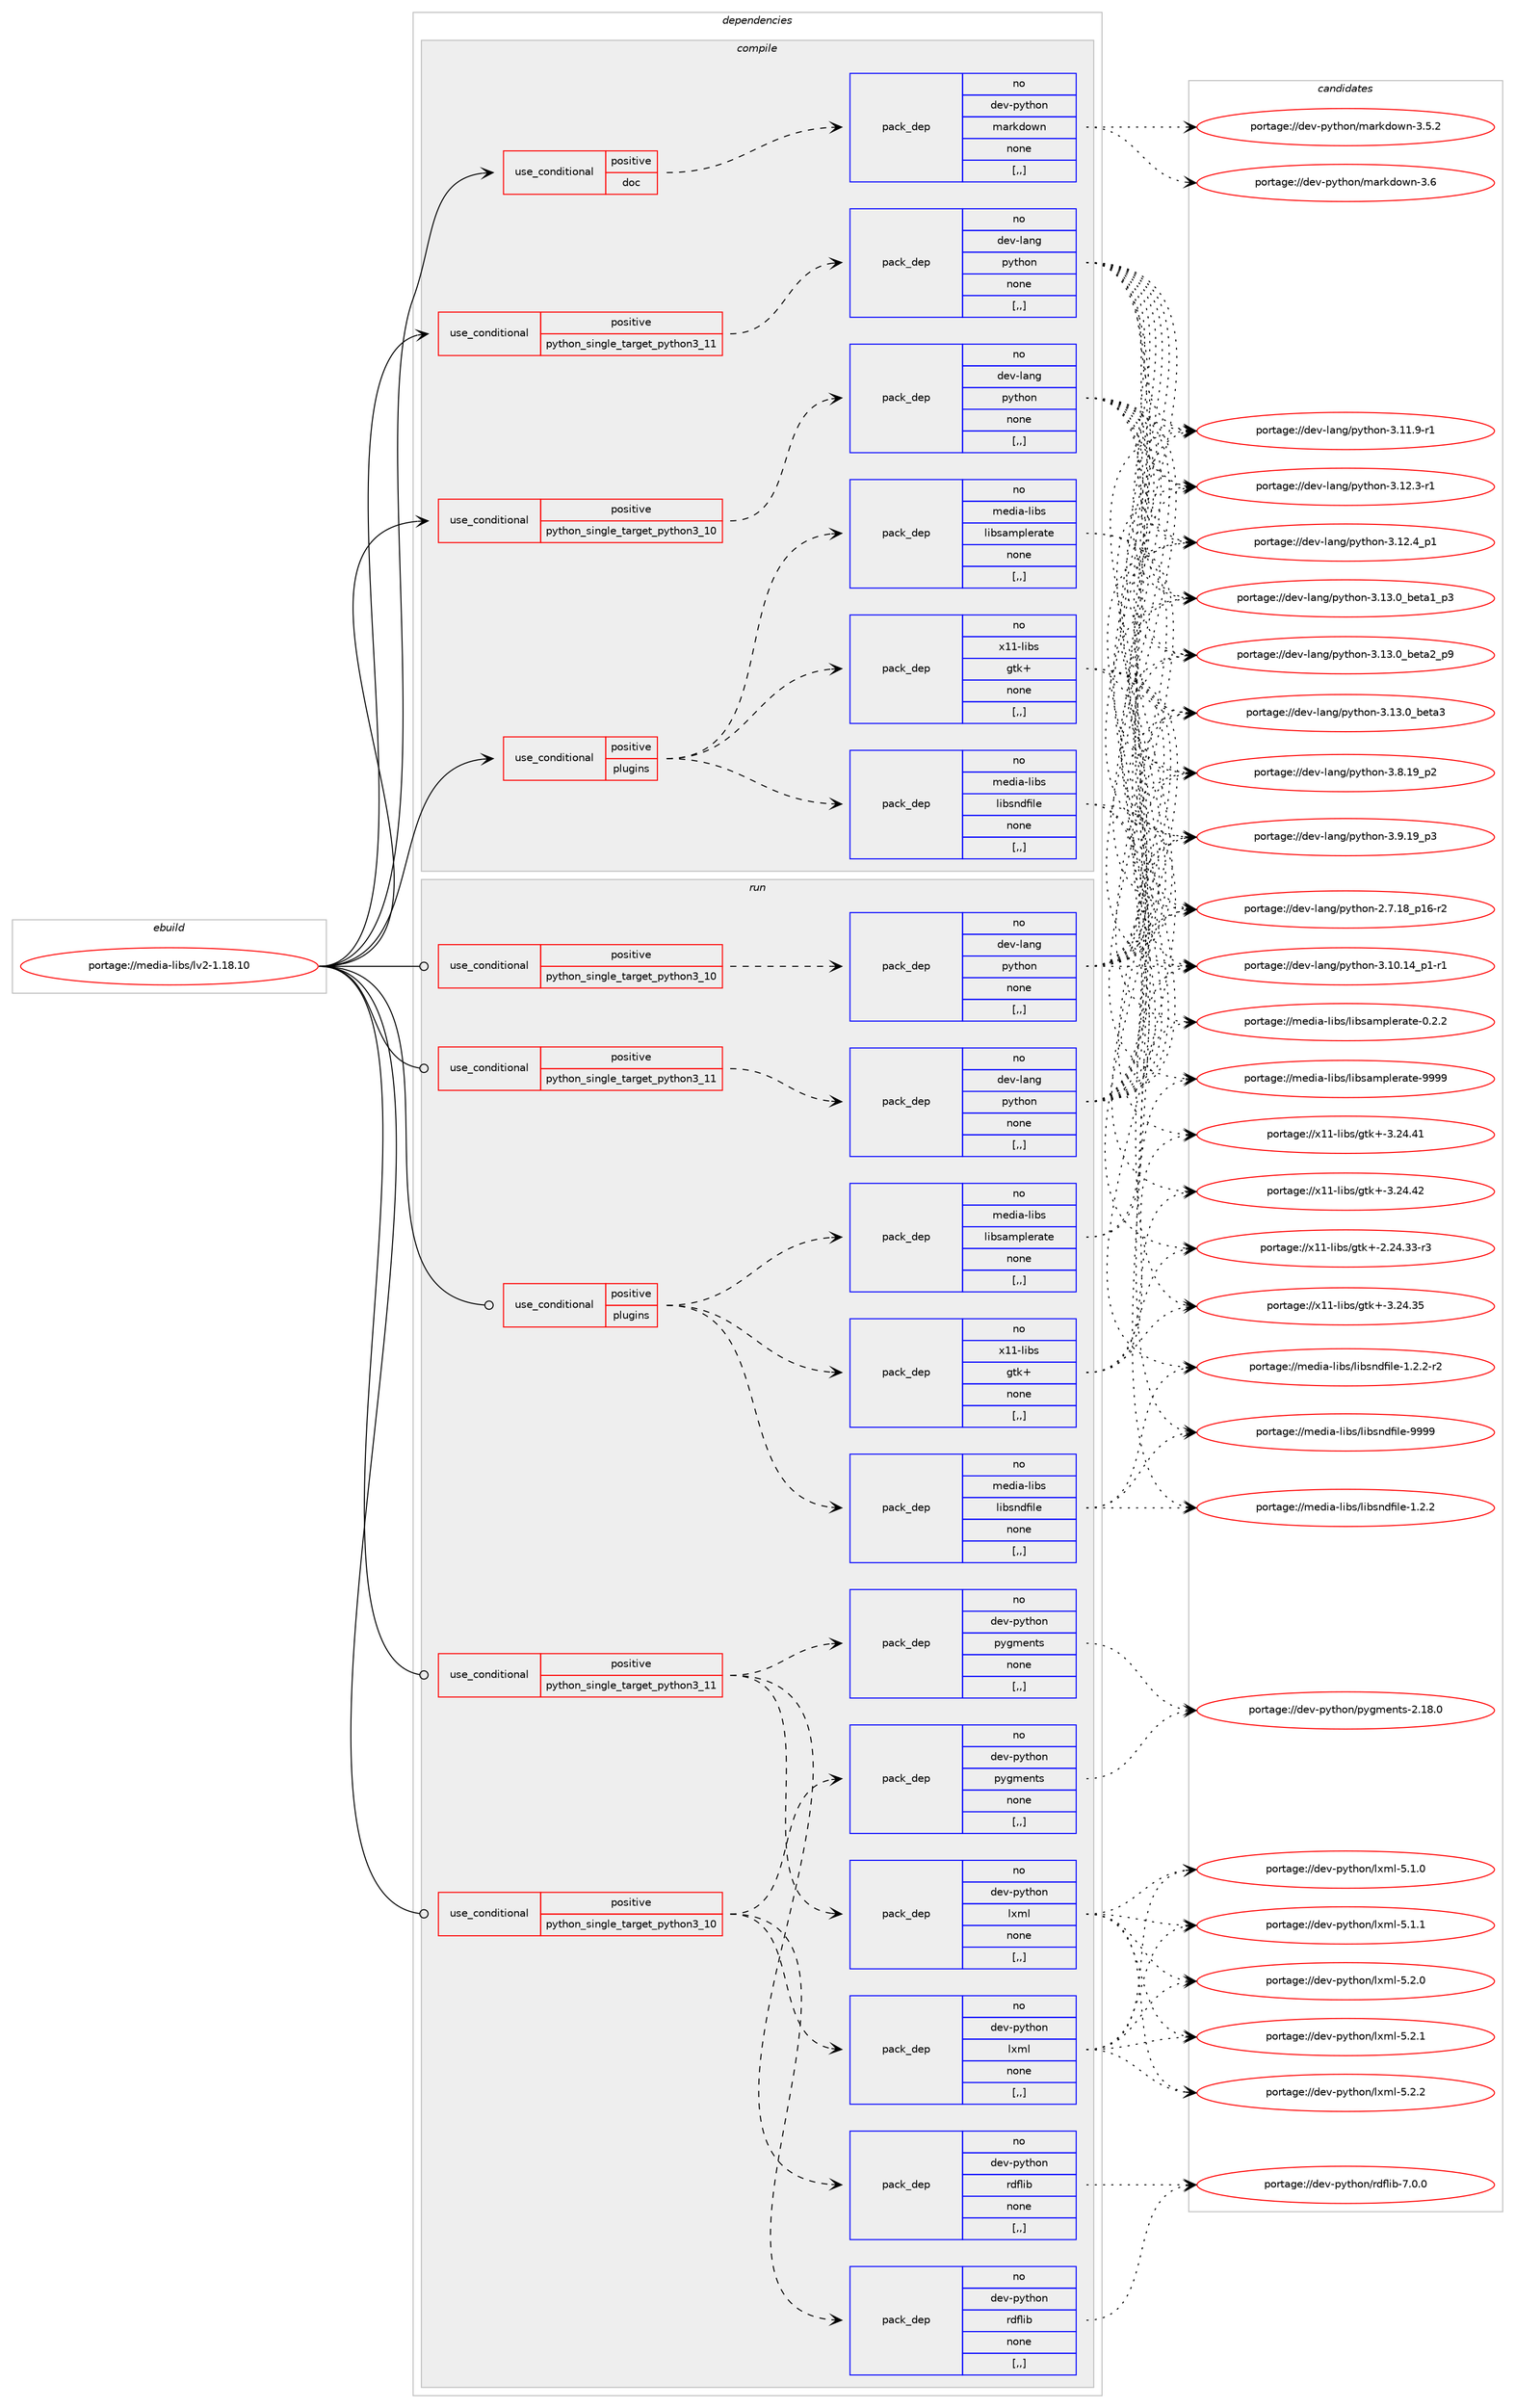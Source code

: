 digraph prolog {

# *************
# Graph options
# *************

newrank=true;
concentrate=true;
compound=true;
graph [rankdir=LR,fontname=Helvetica,fontsize=10,ranksep=1.5];#, ranksep=2.5, nodesep=0.2];
edge  [arrowhead=vee];
node  [fontname=Helvetica,fontsize=10];

# **********
# The ebuild
# **********

subgraph cluster_leftcol {
color=gray;
rank=same;
label=<<i>ebuild</i>>;
id [label="portage://media-libs/lv2-1.18.10", color=red, width=4, href="../media-libs/lv2-1.18.10.svg"];
}

# ****************
# The dependencies
# ****************

subgraph cluster_midcol {
color=gray;
label=<<i>dependencies</i>>;
subgraph cluster_compile {
fillcolor="#eeeeee";
style=filled;
label=<<i>compile</i>>;
subgraph cond74679 {
dependency295229 [label=<<TABLE BORDER="0" CELLBORDER="1" CELLSPACING="0" CELLPADDING="4"><TR><TD ROWSPAN="3" CELLPADDING="10">use_conditional</TD></TR><TR><TD>positive</TD></TR><TR><TD>doc</TD></TR></TABLE>>, shape=none, color=red];
subgraph pack218234 {
dependency295230 [label=<<TABLE BORDER="0" CELLBORDER="1" CELLSPACING="0" CELLPADDING="4" WIDTH="220"><TR><TD ROWSPAN="6" CELLPADDING="30">pack_dep</TD></TR><TR><TD WIDTH="110">no</TD></TR><TR><TD>dev-python</TD></TR><TR><TD>markdown</TD></TR><TR><TD>none</TD></TR><TR><TD>[,,]</TD></TR></TABLE>>, shape=none, color=blue];
}
dependency295229:e -> dependency295230:w [weight=20,style="dashed",arrowhead="vee"];
}
id:e -> dependency295229:w [weight=20,style="solid",arrowhead="vee"];
subgraph cond74680 {
dependency295231 [label=<<TABLE BORDER="0" CELLBORDER="1" CELLSPACING="0" CELLPADDING="4"><TR><TD ROWSPAN="3" CELLPADDING="10">use_conditional</TD></TR><TR><TD>positive</TD></TR><TR><TD>plugins</TD></TR></TABLE>>, shape=none, color=red];
subgraph pack218235 {
dependency295232 [label=<<TABLE BORDER="0" CELLBORDER="1" CELLSPACING="0" CELLPADDING="4" WIDTH="220"><TR><TD ROWSPAN="6" CELLPADDING="30">pack_dep</TD></TR><TR><TD WIDTH="110">no</TD></TR><TR><TD>media-libs</TD></TR><TR><TD>libsamplerate</TD></TR><TR><TD>none</TD></TR><TR><TD>[,,]</TD></TR></TABLE>>, shape=none, color=blue];
}
dependency295231:e -> dependency295232:w [weight=20,style="dashed",arrowhead="vee"];
subgraph pack218236 {
dependency295233 [label=<<TABLE BORDER="0" CELLBORDER="1" CELLSPACING="0" CELLPADDING="4" WIDTH="220"><TR><TD ROWSPAN="6" CELLPADDING="30">pack_dep</TD></TR><TR><TD WIDTH="110">no</TD></TR><TR><TD>media-libs</TD></TR><TR><TD>libsndfile</TD></TR><TR><TD>none</TD></TR><TR><TD>[,,]</TD></TR></TABLE>>, shape=none, color=blue];
}
dependency295231:e -> dependency295233:w [weight=20,style="dashed",arrowhead="vee"];
subgraph pack218237 {
dependency295234 [label=<<TABLE BORDER="0" CELLBORDER="1" CELLSPACING="0" CELLPADDING="4" WIDTH="220"><TR><TD ROWSPAN="6" CELLPADDING="30">pack_dep</TD></TR><TR><TD WIDTH="110">no</TD></TR><TR><TD>x11-libs</TD></TR><TR><TD>gtk+</TD></TR><TR><TD>none</TD></TR><TR><TD>[,,]</TD></TR></TABLE>>, shape=none, color=blue];
}
dependency295231:e -> dependency295234:w [weight=20,style="dashed",arrowhead="vee"];
}
id:e -> dependency295231:w [weight=20,style="solid",arrowhead="vee"];
subgraph cond74681 {
dependency295235 [label=<<TABLE BORDER="0" CELLBORDER="1" CELLSPACING="0" CELLPADDING="4"><TR><TD ROWSPAN="3" CELLPADDING="10">use_conditional</TD></TR><TR><TD>positive</TD></TR><TR><TD>python_single_target_python3_10</TD></TR></TABLE>>, shape=none, color=red];
subgraph pack218238 {
dependency295236 [label=<<TABLE BORDER="0" CELLBORDER="1" CELLSPACING="0" CELLPADDING="4" WIDTH="220"><TR><TD ROWSPAN="6" CELLPADDING="30">pack_dep</TD></TR><TR><TD WIDTH="110">no</TD></TR><TR><TD>dev-lang</TD></TR><TR><TD>python</TD></TR><TR><TD>none</TD></TR><TR><TD>[,,]</TD></TR></TABLE>>, shape=none, color=blue];
}
dependency295235:e -> dependency295236:w [weight=20,style="dashed",arrowhead="vee"];
}
id:e -> dependency295235:w [weight=20,style="solid",arrowhead="vee"];
subgraph cond74682 {
dependency295237 [label=<<TABLE BORDER="0" CELLBORDER="1" CELLSPACING="0" CELLPADDING="4"><TR><TD ROWSPAN="3" CELLPADDING="10">use_conditional</TD></TR><TR><TD>positive</TD></TR><TR><TD>python_single_target_python3_11</TD></TR></TABLE>>, shape=none, color=red];
subgraph pack218239 {
dependency295238 [label=<<TABLE BORDER="0" CELLBORDER="1" CELLSPACING="0" CELLPADDING="4" WIDTH="220"><TR><TD ROWSPAN="6" CELLPADDING="30">pack_dep</TD></TR><TR><TD WIDTH="110">no</TD></TR><TR><TD>dev-lang</TD></TR><TR><TD>python</TD></TR><TR><TD>none</TD></TR><TR><TD>[,,]</TD></TR></TABLE>>, shape=none, color=blue];
}
dependency295237:e -> dependency295238:w [weight=20,style="dashed",arrowhead="vee"];
}
id:e -> dependency295237:w [weight=20,style="solid",arrowhead="vee"];
}
subgraph cluster_compileandrun {
fillcolor="#eeeeee";
style=filled;
label=<<i>compile and run</i>>;
}
subgraph cluster_run {
fillcolor="#eeeeee";
style=filled;
label=<<i>run</i>>;
subgraph cond74683 {
dependency295239 [label=<<TABLE BORDER="0" CELLBORDER="1" CELLSPACING="0" CELLPADDING="4"><TR><TD ROWSPAN="3" CELLPADDING="10">use_conditional</TD></TR><TR><TD>positive</TD></TR><TR><TD>plugins</TD></TR></TABLE>>, shape=none, color=red];
subgraph pack218240 {
dependency295240 [label=<<TABLE BORDER="0" CELLBORDER="1" CELLSPACING="0" CELLPADDING="4" WIDTH="220"><TR><TD ROWSPAN="6" CELLPADDING="30">pack_dep</TD></TR><TR><TD WIDTH="110">no</TD></TR><TR><TD>media-libs</TD></TR><TR><TD>libsamplerate</TD></TR><TR><TD>none</TD></TR><TR><TD>[,,]</TD></TR></TABLE>>, shape=none, color=blue];
}
dependency295239:e -> dependency295240:w [weight=20,style="dashed",arrowhead="vee"];
subgraph pack218241 {
dependency295241 [label=<<TABLE BORDER="0" CELLBORDER="1" CELLSPACING="0" CELLPADDING="4" WIDTH="220"><TR><TD ROWSPAN="6" CELLPADDING="30">pack_dep</TD></TR><TR><TD WIDTH="110">no</TD></TR><TR><TD>media-libs</TD></TR><TR><TD>libsndfile</TD></TR><TR><TD>none</TD></TR><TR><TD>[,,]</TD></TR></TABLE>>, shape=none, color=blue];
}
dependency295239:e -> dependency295241:w [weight=20,style="dashed",arrowhead="vee"];
subgraph pack218242 {
dependency295242 [label=<<TABLE BORDER="0" CELLBORDER="1" CELLSPACING="0" CELLPADDING="4" WIDTH="220"><TR><TD ROWSPAN="6" CELLPADDING="30">pack_dep</TD></TR><TR><TD WIDTH="110">no</TD></TR><TR><TD>x11-libs</TD></TR><TR><TD>gtk+</TD></TR><TR><TD>none</TD></TR><TR><TD>[,,]</TD></TR></TABLE>>, shape=none, color=blue];
}
dependency295239:e -> dependency295242:w [weight=20,style="dashed",arrowhead="vee"];
}
id:e -> dependency295239:w [weight=20,style="solid",arrowhead="odot"];
subgraph cond74684 {
dependency295243 [label=<<TABLE BORDER="0" CELLBORDER="1" CELLSPACING="0" CELLPADDING="4"><TR><TD ROWSPAN="3" CELLPADDING="10">use_conditional</TD></TR><TR><TD>positive</TD></TR><TR><TD>python_single_target_python3_10</TD></TR></TABLE>>, shape=none, color=red];
subgraph pack218243 {
dependency295244 [label=<<TABLE BORDER="0" CELLBORDER="1" CELLSPACING="0" CELLPADDING="4" WIDTH="220"><TR><TD ROWSPAN="6" CELLPADDING="30">pack_dep</TD></TR><TR><TD WIDTH="110">no</TD></TR><TR><TD>dev-lang</TD></TR><TR><TD>python</TD></TR><TR><TD>none</TD></TR><TR><TD>[,,]</TD></TR></TABLE>>, shape=none, color=blue];
}
dependency295243:e -> dependency295244:w [weight=20,style="dashed",arrowhead="vee"];
}
id:e -> dependency295243:w [weight=20,style="solid",arrowhead="odot"];
subgraph cond74685 {
dependency295245 [label=<<TABLE BORDER="0" CELLBORDER="1" CELLSPACING="0" CELLPADDING="4"><TR><TD ROWSPAN="3" CELLPADDING="10">use_conditional</TD></TR><TR><TD>positive</TD></TR><TR><TD>python_single_target_python3_10</TD></TR></TABLE>>, shape=none, color=red];
subgraph pack218244 {
dependency295246 [label=<<TABLE BORDER="0" CELLBORDER="1" CELLSPACING="0" CELLPADDING="4" WIDTH="220"><TR><TD ROWSPAN="6" CELLPADDING="30">pack_dep</TD></TR><TR><TD WIDTH="110">no</TD></TR><TR><TD>dev-python</TD></TR><TR><TD>lxml</TD></TR><TR><TD>none</TD></TR><TR><TD>[,,]</TD></TR></TABLE>>, shape=none, color=blue];
}
dependency295245:e -> dependency295246:w [weight=20,style="dashed",arrowhead="vee"];
subgraph pack218245 {
dependency295247 [label=<<TABLE BORDER="0" CELLBORDER="1" CELLSPACING="0" CELLPADDING="4" WIDTH="220"><TR><TD ROWSPAN="6" CELLPADDING="30">pack_dep</TD></TR><TR><TD WIDTH="110">no</TD></TR><TR><TD>dev-python</TD></TR><TR><TD>pygments</TD></TR><TR><TD>none</TD></TR><TR><TD>[,,]</TD></TR></TABLE>>, shape=none, color=blue];
}
dependency295245:e -> dependency295247:w [weight=20,style="dashed",arrowhead="vee"];
subgraph pack218246 {
dependency295248 [label=<<TABLE BORDER="0" CELLBORDER="1" CELLSPACING="0" CELLPADDING="4" WIDTH="220"><TR><TD ROWSPAN="6" CELLPADDING="30">pack_dep</TD></TR><TR><TD WIDTH="110">no</TD></TR><TR><TD>dev-python</TD></TR><TR><TD>rdflib</TD></TR><TR><TD>none</TD></TR><TR><TD>[,,]</TD></TR></TABLE>>, shape=none, color=blue];
}
dependency295245:e -> dependency295248:w [weight=20,style="dashed",arrowhead="vee"];
}
id:e -> dependency295245:w [weight=20,style="solid",arrowhead="odot"];
subgraph cond74686 {
dependency295249 [label=<<TABLE BORDER="0" CELLBORDER="1" CELLSPACING="0" CELLPADDING="4"><TR><TD ROWSPAN="3" CELLPADDING="10">use_conditional</TD></TR><TR><TD>positive</TD></TR><TR><TD>python_single_target_python3_11</TD></TR></TABLE>>, shape=none, color=red];
subgraph pack218247 {
dependency295250 [label=<<TABLE BORDER="0" CELLBORDER="1" CELLSPACING="0" CELLPADDING="4" WIDTH="220"><TR><TD ROWSPAN="6" CELLPADDING="30">pack_dep</TD></TR><TR><TD WIDTH="110">no</TD></TR><TR><TD>dev-lang</TD></TR><TR><TD>python</TD></TR><TR><TD>none</TD></TR><TR><TD>[,,]</TD></TR></TABLE>>, shape=none, color=blue];
}
dependency295249:e -> dependency295250:w [weight=20,style="dashed",arrowhead="vee"];
}
id:e -> dependency295249:w [weight=20,style="solid",arrowhead="odot"];
subgraph cond74687 {
dependency295251 [label=<<TABLE BORDER="0" CELLBORDER="1" CELLSPACING="0" CELLPADDING="4"><TR><TD ROWSPAN="3" CELLPADDING="10">use_conditional</TD></TR><TR><TD>positive</TD></TR><TR><TD>python_single_target_python3_11</TD></TR></TABLE>>, shape=none, color=red];
subgraph pack218248 {
dependency295252 [label=<<TABLE BORDER="0" CELLBORDER="1" CELLSPACING="0" CELLPADDING="4" WIDTH="220"><TR><TD ROWSPAN="6" CELLPADDING="30">pack_dep</TD></TR><TR><TD WIDTH="110">no</TD></TR><TR><TD>dev-python</TD></TR><TR><TD>lxml</TD></TR><TR><TD>none</TD></TR><TR><TD>[,,]</TD></TR></TABLE>>, shape=none, color=blue];
}
dependency295251:e -> dependency295252:w [weight=20,style="dashed",arrowhead="vee"];
subgraph pack218249 {
dependency295253 [label=<<TABLE BORDER="0" CELLBORDER="1" CELLSPACING="0" CELLPADDING="4" WIDTH="220"><TR><TD ROWSPAN="6" CELLPADDING="30">pack_dep</TD></TR><TR><TD WIDTH="110">no</TD></TR><TR><TD>dev-python</TD></TR><TR><TD>pygments</TD></TR><TR><TD>none</TD></TR><TR><TD>[,,]</TD></TR></TABLE>>, shape=none, color=blue];
}
dependency295251:e -> dependency295253:w [weight=20,style="dashed",arrowhead="vee"];
subgraph pack218250 {
dependency295254 [label=<<TABLE BORDER="0" CELLBORDER="1" CELLSPACING="0" CELLPADDING="4" WIDTH="220"><TR><TD ROWSPAN="6" CELLPADDING="30">pack_dep</TD></TR><TR><TD WIDTH="110">no</TD></TR><TR><TD>dev-python</TD></TR><TR><TD>rdflib</TD></TR><TR><TD>none</TD></TR><TR><TD>[,,]</TD></TR></TABLE>>, shape=none, color=blue];
}
dependency295251:e -> dependency295254:w [weight=20,style="dashed",arrowhead="vee"];
}
id:e -> dependency295251:w [weight=20,style="solid",arrowhead="odot"];
}
}

# **************
# The candidates
# **************

subgraph cluster_choices {
rank=same;
color=gray;
label=<<i>candidates</i>>;

subgraph choice218234 {
color=black;
nodesep=1;
choice100101118451121211161041111104710997114107100111119110455146534650 [label="portage://dev-python/markdown-3.5.2", color=red, width=4,href="../dev-python/markdown-3.5.2.svg"];
choice10010111845112121116104111110471099711410710011111911045514654 [label="portage://dev-python/markdown-3.6", color=red, width=4,href="../dev-python/markdown-3.6.svg"];
dependency295230:e -> choice100101118451121211161041111104710997114107100111119110455146534650:w [style=dotted,weight="100"];
dependency295230:e -> choice10010111845112121116104111110471099711410710011111911045514654:w [style=dotted,weight="100"];
}
subgraph choice218235 {
color=black;
nodesep=1;
choice10910110010597451081059811547108105981159710911210810111497116101454846504650 [label="portage://media-libs/libsamplerate-0.2.2", color=red, width=4,href="../media-libs/libsamplerate-0.2.2.svg"];
choice109101100105974510810598115471081059811597109112108101114971161014557575757 [label="portage://media-libs/libsamplerate-9999", color=red, width=4,href="../media-libs/libsamplerate-9999.svg"];
dependency295232:e -> choice10910110010597451081059811547108105981159710911210810111497116101454846504650:w [style=dotted,weight="100"];
dependency295232:e -> choice109101100105974510810598115471081059811597109112108101114971161014557575757:w [style=dotted,weight="100"];
}
subgraph choice218236 {
color=black;
nodesep=1;
choice1091011001059745108105981154710810598115110100102105108101454946504650 [label="portage://media-libs/libsndfile-1.2.2", color=red, width=4,href="../media-libs/libsndfile-1.2.2.svg"];
choice10910110010597451081059811547108105981151101001021051081014549465046504511450 [label="portage://media-libs/libsndfile-1.2.2-r2", color=red, width=4,href="../media-libs/libsndfile-1.2.2-r2.svg"];
choice10910110010597451081059811547108105981151101001021051081014557575757 [label="portage://media-libs/libsndfile-9999", color=red, width=4,href="../media-libs/libsndfile-9999.svg"];
dependency295233:e -> choice1091011001059745108105981154710810598115110100102105108101454946504650:w [style=dotted,weight="100"];
dependency295233:e -> choice10910110010597451081059811547108105981151101001021051081014549465046504511450:w [style=dotted,weight="100"];
dependency295233:e -> choice10910110010597451081059811547108105981151101001021051081014557575757:w [style=dotted,weight="100"];
}
subgraph choice218237 {
color=black;
nodesep=1;
choice12049494510810598115471031161074345504650524651514511451 [label="portage://x11-libs/gtk+-2.24.33-r3", color=red, width=4,href="../x11-libs/gtk+-2.24.33-r3.svg"];
choice1204949451081059811547103116107434551465052465153 [label="portage://x11-libs/gtk+-3.24.35", color=red, width=4,href="../x11-libs/gtk+-3.24.35.svg"];
choice1204949451081059811547103116107434551465052465249 [label="portage://x11-libs/gtk+-3.24.41", color=red, width=4,href="../x11-libs/gtk+-3.24.41.svg"];
choice1204949451081059811547103116107434551465052465250 [label="portage://x11-libs/gtk+-3.24.42", color=red, width=4,href="../x11-libs/gtk+-3.24.42.svg"];
dependency295234:e -> choice12049494510810598115471031161074345504650524651514511451:w [style=dotted,weight="100"];
dependency295234:e -> choice1204949451081059811547103116107434551465052465153:w [style=dotted,weight="100"];
dependency295234:e -> choice1204949451081059811547103116107434551465052465249:w [style=dotted,weight="100"];
dependency295234:e -> choice1204949451081059811547103116107434551465052465250:w [style=dotted,weight="100"];
}
subgraph choice218238 {
color=black;
nodesep=1;
choice100101118451089711010347112121116104111110455046554649569511249544511450 [label="portage://dev-lang/python-2.7.18_p16-r2", color=red, width=4,href="../dev-lang/python-2.7.18_p16-r2.svg"];
choice100101118451089711010347112121116104111110455146494846495295112494511449 [label="portage://dev-lang/python-3.10.14_p1-r1", color=red, width=4,href="../dev-lang/python-3.10.14_p1-r1.svg"];
choice100101118451089711010347112121116104111110455146494946574511449 [label="portage://dev-lang/python-3.11.9-r1", color=red, width=4,href="../dev-lang/python-3.11.9-r1.svg"];
choice100101118451089711010347112121116104111110455146495046514511449 [label="portage://dev-lang/python-3.12.3-r1", color=red, width=4,href="../dev-lang/python-3.12.3-r1.svg"];
choice100101118451089711010347112121116104111110455146495046529511249 [label="portage://dev-lang/python-3.12.4_p1", color=red, width=4,href="../dev-lang/python-3.12.4_p1.svg"];
choice10010111845108971101034711212111610411111045514649514648959810111697499511251 [label="portage://dev-lang/python-3.13.0_beta1_p3", color=red, width=4,href="../dev-lang/python-3.13.0_beta1_p3.svg"];
choice10010111845108971101034711212111610411111045514649514648959810111697509511257 [label="portage://dev-lang/python-3.13.0_beta2_p9", color=red, width=4,href="../dev-lang/python-3.13.0_beta2_p9.svg"];
choice1001011184510897110103471121211161041111104551464951464895981011169751 [label="portage://dev-lang/python-3.13.0_beta3", color=red, width=4,href="../dev-lang/python-3.13.0_beta3.svg"];
choice100101118451089711010347112121116104111110455146564649579511250 [label="portage://dev-lang/python-3.8.19_p2", color=red, width=4,href="../dev-lang/python-3.8.19_p2.svg"];
choice100101118451089711010347112121116104111110455146574649579511251 [label="portage://dev-lang/python-3.9.19_p3", color=red, width=4,href="../dev-lang/python-3.9.19_p3.svg"];
dependency295236:e -> choice100101118451089711010347112121116104111110455046554649569511249544511450:w [style=dotted,weight="100"];
dependency295236:e -> choice100101118451089711010347112121116104111110455146494846495295112494511449:w [style=dotted,weight="100"];
dependency295236:e -> choice100101118451089711010347112121116104111110455146494946574511449:w [style=dotted,weight="100"];
dependency295236:e -> choice100101118451089711010347112121116104111110455146495046514511449:w [style=dotted,weight="100"];
dependency295236:e -> choice100101118451089711010347112121116104111110455146495046529511249:w [style=dotted,weight="100"];
dependency295236:e -> choice10010111845108971101034711212111610411111045514649514648959810111697499511251:w [style=dotted,weight="100"];
dependency295236:e -> choice10010111845108971101034711212111610411111045514649514648959810111697509511257:w [style=dotted,weight="100"];
dependency295236:e -> choice1001011184510897110103471121211161041111104551464951464895981011169751:w [style=dotted,weight="100"];
dependency295236:e -> choice100101118451089711010347112121116104111110455146564649579511250:w [style=dotted,weight="100"];
dependency295236:e -> choice100101118451089711010347112121116104111110455146574649579511251:w [style=dotted,weight="100"];
}
subgraph choice218239 {
color=black;
nodesep=1;
choice100101118451089711010347112121116104111110455046554649569511249544511450 [label="portage://dev-lang/python-2.7.18_p16-r2", color=red, width=4,href="../dev-lang/python-2.7.18_p16-r2.svg"];
choice100101118451089711010347112121116104111110455146494846495295112494511449 [label="portage://dev-lang/python-3.10.14_p1-r1", color=red, width=4,href="../dev-lang/python-3.10.14_p1-r1.svg"];
choice100101118451089711010347112121116104111110455146494946574511449 [label="portage://dev-lang/python-3.11.9-r1", color=red, width=4,href="../dev-lang/python-3.11.9-r1.svg"];
choice100101118451089711010347112121116104111110455146495046514511449 [label="portage://dev-lang/python-3.12.3-r1", color=red, width=4,href="../dev-lang/python-3.12.3-r1.svg"];
choice100101118451089711010347112121116104111110455146495046529511249 [label="portage://dev-lang/python-3.12.4_p1", color=red, width=4,href="../dev-lang/python-3.12.4_p1.svg"];
choice10010111845108971101034711212111610411111045514649514648959810111697499511251 [label="portage://dev-lang/python-3.13.0_beta1_p3", color=red, width=4,href="../dev-lang/python-3.13.0_beta1_p3.svg"];
choice10010111845108971101034711212111610411111045514649514648959810111697509511257 [label="portage://dev-lang/python-3.13.0_beta2_p9", color=red, width=4,href="../dev-lang/python-3.13.0_beta2_p9.svg"];
choice1001011184510897110103471121211161041111104551464951464895981011169751 [label="portage://dev-lang/python-3.13.0_beta3", color=red, width=4,href="../dev-lang/python-3.13.0_beta3.svg"];
choice100101118451089711010347112121116104111110455146564649579511250 [label="portage://dev-lang/python-3.8.19_p2", color=red, width=4,href="../dev-lang/python-3.8.19_p2.svg"];
choice100101118451089711010347112121116104111110455146574649579511251 [label="portage://dev-lang/python-3.9.19_p3", color=red, width=4,href="../dev-lang/python-3.9.19_p3.svg"];
dependency295238:e -> choice100101118451089711010347112121116104111110455046554649569511249544511450:w [style=dotted,weight="100"];
dependency295238:e -> choice100101118451089711010347112121116104111110455146494846495295112494511449:w [style=dotted,weight="100"];
dependency295238:e -> choice100101118451089711010347112121116104111110455146494946574511449:w [style=dotted,weight="100"];
dependency295238:e -> choice100101118451089711010347112121116104111110455146495046514511449:w [style=dotted,weight="100"];
dependency295238:e -> choice100101118451089711010347112121116104111110455146495046529511249:w [style=dotted,weight="100"];
dependency295238:e -> choice10010111845108971101034711212111610411111045514649514648959810111697499511251:w [style=dotted,weight="100"];
dependency295238:e -> choice10010111845108971101034711212111610411111045514649514648959810111697509511257:w [style=dotted,weight="100"];
dependency295238:e -> choice1001011184510897110103471121211161041111104551464951464895981011169751:w [style=dotted,weight="100"];
dependency295238:e -> choice100101118451089711010347112121116104111110455146564649579511250:w [style=dotted,weight="100"];
dependency295238:e -> choice100101118451089711010347112121116104111110455146574649579511251:w [style=dotted,weight="100"];
}
subgraph choice218240 {
color=black;
nodesep=1;
choice10910110010597451081059811547108105981159710911210810111497116101454846504650 [label="portage://media-libs/libsamplerate-0.2.2", color=red, width=4,href="../media-libs/libsamplerate-0.2.2.svg"];
choice109101100105974510810598115471081059811597109112108101114971161014557575757 [label="portage://media-libs/libsamplerate-9999", color=red, width=4,href="../media-libs/libsamplerate-9999.svg"];
dependency295240:e -> choice10910110010597451081059811547108105981159710911210810111497116101454846504650:w [style=dotted,weight="100"];
dependency295240:e -> choice109101100105974510810598115471081059811597109112108101114971161014557575757:w [style=dotted,weight="100"];
}
subgraph choice218241 {
color=black;
nodesep=1;
choice1091011001059745108105981154710810598115110100102105108101454946504650 [label="portage://media-libs/libsndfile-1.2.2", color=red, width=4,href="../media-libs/libsndfile-1.2.2.svg"];
choice10910110010597451081059811547108105981151101001021051081014549465046504511450 [label="portage://media-libs/libsndfile-1.2.2-r2", color=red, width=4,href="../media-libs/libsndfile-1.2.2-r2.svg"];
choice10910110010597451081059811547108105981151101001021051081014557575757 [label="portage://media-libs/libsndfile-9999", color=red, width=4,href="../media-libs/libsndfile-9999.svg"];
dependency295241:e -> choice1091011001059745108105981154710810598115110100102105108101454946504650:w [style=dotted,weight="100"];
dependency295241:e -> choice10910110010597451081059811547108105981151101001021051081014549465046504511450:w [style=dotted,weight="100"];
dependency295241:e -> choice10910110010597451081059811547108105981151101001021051081014557575757:w [style=dotted,weight="100"];
}
subgraph choice218242 {
color=black;
nodesep=1;
choice12049494510810598115471031161074345504650524651514511451 [label="portage://x11-libs/gtk+-2.24.33-r3", color=red, width=4,href="../x11-libs/gtk+-2.24.33-r3.svg"];
choice1204949451081059811547103116107434551465052465153 [label="portage://x11-libs/gtk+-3.24.35", color=red, width=4,href="../x11-libs/gtk+-3.24.35.svg"];
choice1204949451081059811547103116107434551465052465249 [label="portage://x11-libs/gtk+-3.24.41", color=red, width=4,href="../x11-libs/gtk+-3.24.41.svg"];
choice1204949451081059811547103116107434551465052465250 [label="portage://x11-libs/gtk+-3.24.42", color=red, width=4,href="../x11-libs/gtk+-3.24.42.svg"];
dependency295242:e -> choice12049494510810598115471031161074345504650524651514511451:w [style=dotted,weight="100"];
dependency295242:e -> choice1204949451081059811547103116107434551465052465153:w [style=dotted,weight="100"];
dependency295242:e -> choice1204949451081059811547103116107434551465052465249:w [style=dotted,weight="100"];
dependency295242:e -> choice1204949451081059811547103116107434551465052465250:w [style=dotted,weight="100"];
}
subgraph choice218243 {
color=black;
nodesep=1;
choice100101118451089711010347112121116104111110455046554649569511249544511450 [label="portage://dev-lang/python-2.7.18_p16-r2", color=red, width=4,href="../dev-lang/python-2.7.18_p16-r2.svg"];
choice100101118451089711010347112121116104111110455146494846495295112494511449 [label="portage://dev-lang/python-3.10.14_p1-r1", color=red, width=4,href="../dev-lang/python-3.10.14_p1-r1.svg"];
choice100101118451089711010347112121116104111110455146494946574511449 [label="portage://dev-lang/python-3.11.9-r1", color=red, width=4,href="../dev-lang/python-3.11.9-r1.svg"];
choice100101118451089711010347112121116104111110455146495046514511449 [label="portage://dev-lang/python-3.12.3-r1", color=red, width=4,href="../dev-lang/python-3.12.3-r1.svg"];
choice100101118451089711010347112121116104111110455146495046529511249 [label="portage://dev-lang/python-3.12.4_p1", color=red, width=4,href="../dev-lang/python-3.12.4_p1.svg"];
choice10010111845108971101034711212111610411111045514649514648959810111697499511251 [label="portage://dev-lang/python-3.13.0_beta1_p3", color=red, width=4,href="../dev-lang/python-3.13.0_beta1_p3.svg"];
choice10010111845108971101034711212111610411111045514649514648959810111697509511257 [label="portage://dev-lang/python-3.13.0_beta2_p9", color=red, width=4,href="../dev-lang/python-3.13.0_beta2_p9.svg"];
choice1001011184510897110103471121211161041111104551464951464895981011169751 [label="portage://dev-lang/python-3.13.0_beta3", color=red, width=4,href="../dev-lang/python-3.13.0_beta3.svg"];
choice100101118451089711010347112121116104111110455146564649579511250 [label="portage://dev-lang/python-3.8.19_p2", color=red, width=4,href="../dev-lang/python-3.8.19_p2.svg"];
choice100101118451089711010347112121116104111110455146574649579511251 [label="portage://dev-lang/python-3.9.19_p3", color=red, width=4,href="../dev-lang/python-3.9.19_p3.svg"];
dependency295244:e -> choice100101118451089711010347112121116104111110455046554649569511249544511450:w [style=dotted,weight="100"];
dependency295244:e -> choice100101118451089711010347112121116104111110455146494846495295112494511449:w [style=dotted,weight="100"];
dependency295244:e -> choice100101118451089711010347112121116104111110455146494946574511449:w [style=dotted,weight="100"];
dependency295244:e -> choice100101118451089711010347112121116104111110455146495046514511449:w [style=dotted,weight="100"];
dependency295244:e -> choice100101118451089711010347112121116104111110455146495046529511249:w [style=dotted,weight="100"];
dependency295244:e -> choice10010111845108971101034711212111610411111045514649514648959810111697499511251:w [style=dotted,weight="100"];
dependency295244:e -> choice10010111845108971101034711212111610411111045514649514648959810111697509511257:w [style=dotted,weight="100"];
dependency295244:e -> choice1001011184510897110103471121211161041111104551464951464895981011169751:w [style=dotted,weight="100"];
dependency295244:e -> choice100101118451089711010347112121116104111110455146564649579511250:w [style=dotted,weight="100"];
dependency295244:e -> choice100101118451089711010347112121116104111110455146574649579511251:w [style=dotted,weight="100"];
}
subgraph choice218244 {
color=black;
nodesep=1;
choice1001011184511212111610411111047108120109108455346494648 [label="portage://dev-python/lxml-5.1.0", color=red, width=4,href="../dev-python/lxml-5.1.0.svg"];
choice1001011184511212111610411111047108120109108455346494649 [label="portage://dev-python/lxml-5.1.1", color=red, width=4,href="../dev-python/lxml-5.1.1.svg"];
choice1001011184511212111610411111047108120109108455346504648 [label="portage://dev-python/lxml-5.2.0", color=red, width=4,href="../dev-python/lxml-5.2.0.svg"];
choice1001011184511212111610411111047108120109108455346504649 [label="portage://dev-python/lxml-5.2.1", color=red, width=4,href="../dev-python/lxml-5.2.1.svg"];
choice1001011184511212111610411111047108120109108455346504650 [label="portage://dev-python/lxml-5.2.2", color=red, width=4,href="../dev-python/lxml-5.2.2.svg"];
dependency295246:e -> choice1001011184511212111610411111047108120109108455346494648:w [style=dotted,weight="100"];
dependency295246:e -> choice1001011184511212111610411111047108120109108455346494649:w [style=dotted,weight="100"];
dependency295246:e -> choice1001011184511212111610411111047108120109108455346504648:w [style=dotted,weight="100"];
dependency295246:e -> choice1001011184511212111610411111047108120109108455346504649:w [style=dotted,weight="100"];
dependency295246:e -> choice1001011184511212111610411111047108120109108455346504650:w [style=dotted,weight="100"];
}
subgraph choice218245 {
color=black;
nodesep=1;
choice100101118451121211161041111104711212110310910111011611545504649564648 [label="portage://dev-python/pygments-2.18.0", color=red, width=4,href="../dev-python/pygments-2.18.0.svg"];
dependency295247:e -> choice100101118451121211161041111104711212110310910111011611545504649564648:w [style=dotted,weight="100"];
}
subgraph choice218246 {
color=black;
nodesep=1;
choice100101118451121211161041111104711410010210810598455546484648 [label="portage://dev-python/rdflib-7.0.0", color=red, width=4,href="../dev-python/rdflib-7.0.0.svg"];
dependency295248:e -> choice100101118451121211161041111104711410010210810598455546484648:w [style=dotted,weight="100"];
}
subgraph choice218247 {
color=black;
nodesep=1;
choice100101118451089711010347112121116104111110455046554649569511249544511450 [label="portage://dev-lang/python-2.7.18_p16-r2", color=red, width=4,href="../dev-lang/python-2.7.18_p16-r2.svg"];
choice100101118451089711010347112121116104111110455146494846495295112494511449 [label="portage://dev-lang/python-3.10.14_p1-r1", color=red, width=4,href="../dev-lang/python-3.10.14_p1-r1.svg"];
choice100101118451089711010347112121116104111110455146494946574511449 [label="portage://dev-lang/python-3.11.9-r1", color=red, width=4,href="../dev-lang/python-3.11.9-r1.svg"];
choice100101118451089711010347112121116104111110455146495046514511449 [label="portage://dev-lang/python-3.12.3-r1", color=red, width=4,href="../dev-lang/python-3.12.3-r1.svg"];
choice100101118451089711010347112121116104111110455146495046529511249 [label="portage://dev-lang/python-3.12.4_p1", color=red, width=4,href="../dev-lang/python-3.12.4_p1.svg"];
choice10010111845108971101034711212111610411111045514649514648959810111697499511251 [label="portage://dev-lang/python-3.13.0_beta1_p3", color=red, width=4,href="../dev-lang/python-3.13.0_beta1_p3.svg"];
choice10010111845108971101034711212111610411111045514649514648959810111697509511257 [label="portage://dev-lang/python-3.13.0_beta2_p9", color=red, width=4,href="../dev-lang/python-3.13.0_beta2_p9.svg"];
choice1001011184510897110103471121211161041111104551464951464895981011169751 [label="portage://dev-lang/python-3.13.0_beta3", color=red, width=4,href="../dev-lang/python-3.13.0_beta3.svg"];
choice100101118451089711010347112121116104111110455146564649579511250 [label="portage://dev-lang/python-3.8.19_p2", color=red, width=4,href="../dev-lang/python-3.8.19_p2.svg"];
choice100101118451089711010347112121116104111110455146574649579511251 [label="portage://dev-lang/python-3.9.19_p3", color=red, width=4,href="../dev-lang/python-3.9.19_p3.svg"];
dependency295250:e -> choice100101118451089711010347112121116104111110455046554649569511249544511450:w [style=dotted,weight="100"];
dependency295250:e -> choice100101118451089711010347112121116104111110455146494846495295112494511449:w [style=dotted,weight="100"];
dependency295250:e -> choice100101118451089711010347112121116104111110455146494946574511449:w [style=dotted,weight="100"];
dependency295250:e -> choice100101118451089711010347112121116104111110455146495046514511449:w [style=dotted,weight="100"];
dependency295250:e -> choice100101118451089711010347112121116104111110455146495046529511249:w [style=dotted,weight="100"];
dependency295250:e -> choice10010111845108971101034711212111610411111045514649514648959810111697499511251:w [style=dotted,weight="100"];
dependency295250:e -> choice10010111845108971101034711212111610411111045514649514648959810111697509511257:w [style=dotted,weight="100"];
dependency295250:e -> choice1001011184510897110103471121211161041111104551464951464895981011169751:w [style=dotted,weight="100"];
dependency295250:e -> choice100101118451089711010347112121116104111110455146564649579511250:w [style=dotted,weight="100"];
dependency295250:e -> choice100101118451089711010347112121116104111110455146574649579511251:w [style=dotted,weight="100"];
}
subgraph choice218248 {
color=black;
nodesep=1;
choice1001011184511212111610411111047108120109108455346494648 [label="portage://dev-python/lxml-5.1.0", color=red, width=4,href="../dev-python/lxml-5.1.0.svg"];
choice1001011184511212111610411111047108120109108455346494649 [label="portage://dev-python/lxml-5.1.1", color=red, width=4,href="../dev-python/lxml-5.1.1.svg"];
choice1001011184511212111610411111047108120109108455346504648 [label="portage://dev-python/lxml-5.2.0", color=red, width=4,href="../dev-python/lxml-5.2.0.svg"];
choice1001011184511212111610411111047108120109108455346504649 [label="portage://dev-python/lxml-5.2.1", color=red, width=4,href="../dev-python/lxml-5.2.1.svg"];
choice1001011184511212111610411111047108120109108455346504650 [label="portage://dev-python/lxml-5.2.2", color=red, width=4,href="../dev-python/lxml-5.2.2.svg"];
dependency295252:e -> choice1001011184511212111610411111047108120109108455346494648:w [style=dotted,weight="100"];
dependency295252:e -> choice1001011184511212111610411111047108120109108455346494649:w [style=dotted,weight="100"];
dependency295252:e -> choice1001011184511212111610411111047108120109108455346504648:w [style=dotted,weight="100"];
dependency295252:e -> choice1001011184511212111610411111047108120109108455346504649:w [style=dotted,weight="100"];
dependency295252:e -> choice1001011184511212111610411111047108120109108455346504650:w [style=dotted,weight="100"];
}
subgraph choice218249 {
color=black;
nodesep=1;
choice100101118451121211161041111104711212110310910111011611545504649564648 [label="portage://dev-python/pygments-2.18.0", color=red, width=4,href="../dev-python/pygments-2.18.0.svg"];
dependency295253:e -> choice100101118451121211161041111104711212110310910111011611545504649564648:w [style=dotted,weight="100"];
}
subgraph choice218250 {
color=black;
nodesep=1;
choice100101118451121211161041111104711410010210810598455546484648 [label="portage://dev-python/rdflib-7.0.0", color=red, width=4,href="../dev-python/rdflib-7.0.0.svg"];
dependency295254:e -> choice100101118451121211161041111104711410010210810598455546484648:w [style=dotted,weight="100"];
}
}

}

